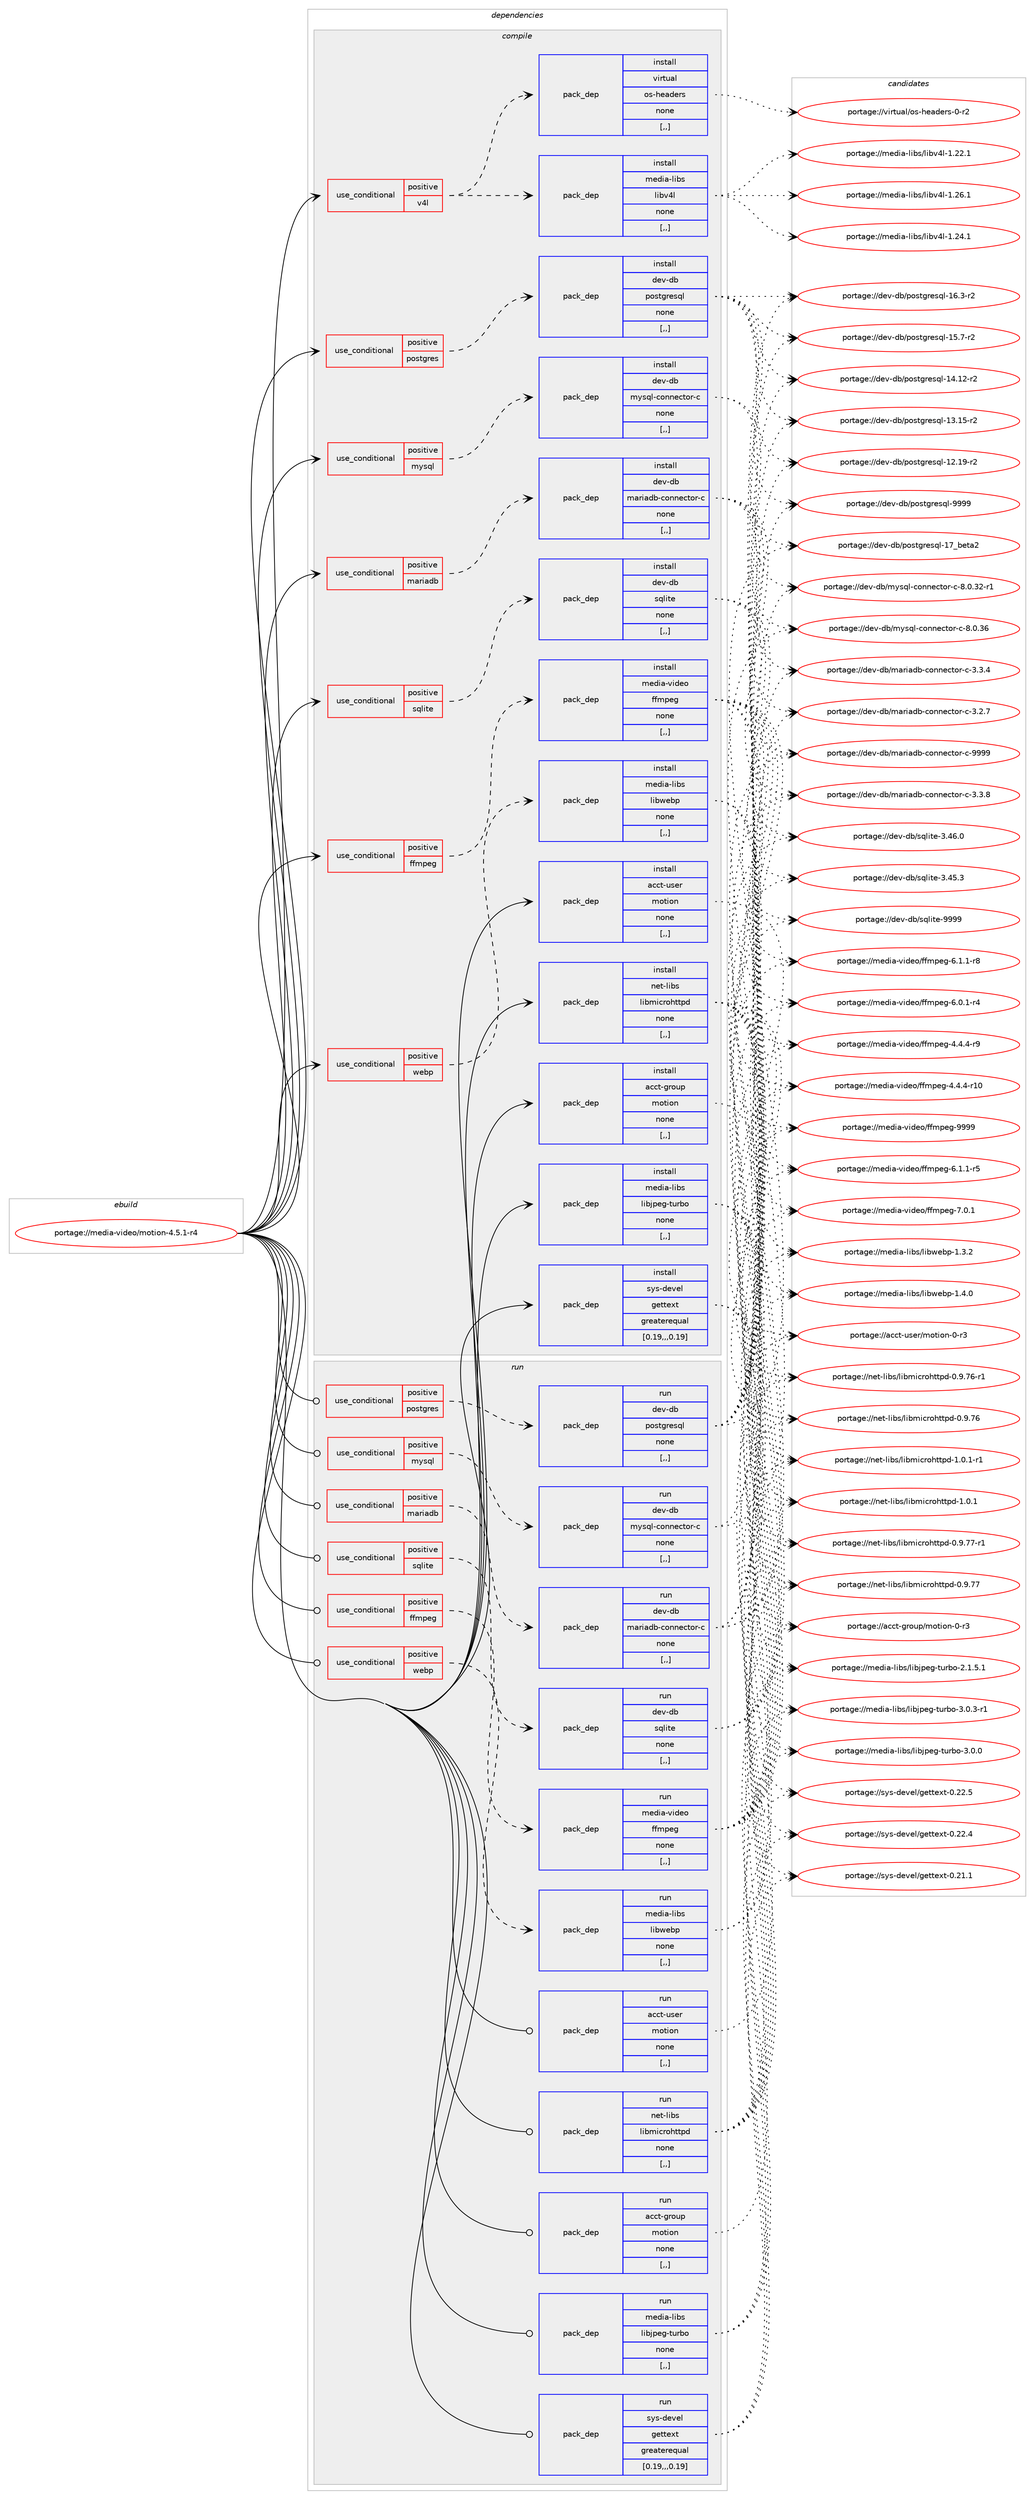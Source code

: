 digraph prolog {

# *************
# Graph options
# *************

newrank=true;
concentrate=true;
compound=true;
graph [rankdir=LR,fontname=Helvetica,fontsize=10,ranksep=1.5];#, ranksep=2.5, nodesep=0.2];
edge  [arrowhead=vee];
node  [fontname=Helvetica,fontsize=10];

# **********
# The ebuild
# **********

subgraph cluster_leftcol {
color=gray;
label=<<i>ebuild</i>>;
id [label="portage://media-video/motion-4.5.1-r4", color=red, width=4, href="../media-video/motion-4.5.1-r4.svg"];
}

# ****************
# The dependencies
# ****************

subgraph cluster_midcol {
color=gray;
label=<<i>dependencies</i>>;
subgraph cluster_compile {
fillcolor="#eeeeee";
style=filled;
label=<<i>compile</i>>;
subgraph cond84220 {
dependency329593 [label=<<TABLE BORDER="0" CELLBORDER="1" CELLSPACING="0" CELLPADDING="4"><TR><TD ROWSPAN="3" CELLPADDING="10">use_conditional</TD></TR><TR><TD>positive</TD></TR><TR><TD>ffmpeg</TD></TR></TABLE>>, shape=none, color=red];
subgraph pack242858 {
dependency329594 [label=<<TABLE BORDER="0" CELLBORDER="1" CELLSPACING="0" CELLPADDING="4" WIDTH="220"><TR><TD ROWSPAN="6" CELLPADDING="30">pack_dep</TD></TR><TR><TD WIDTH="110">install</TD></TR><TR><TD>media-video</TD></TR><TR><TD>ffmpeg</TD></TR><TR><TD>none</TD></TR><TR><TD>[,,]</TD></TR></TABLE>>, shape=none, color=blue];
}
dependency329593:e -> dependency329594:w [weight=20,style="dashed",arrowhead="vee"];
}
id:e -> dependency329593:w [weight=20,style="solid",arrowhead="vee"];
subgraph cond84221 {
dependency329595 [label=<<TABLE BORDER="0" CELLBORDER="1" CELLSPACING="0" CELLPADDING="4"><TR><TD ROWSPAN="3" CELLPADDING="10">use_conditional</TD></TR><TR><TD>positive</TD></TR><TR><TD>mariadb</TD></TR></TABLE>>, shape=none, color=red];
subgraph pack242859 {
dependency329596 [label=<<TABLE BORDER="0" CELLBORDER="1" CELLSPACING="0" CELLPADDING="4" WIDTH="220"><TR><TD ROWSPAN="6" CELLPADDING="30">pack_dep</TD></TR><TR><TD WIDTH="110">install</TD></TR><TR><TD>dev-db</TD></TR><TR><TD>mariadb-connector-c</TD></TR><TR><TD>none</TD></TR><TR><TD>[,,]</TD></TR></TABLE>>, shape=none, color=blue];
}
dependency329595:e -> dependency329596:w [weight=20,style="dashed",arrowhead="vee"];
}
id:e -> dependency329595:w [weight=20,style="solid",arrowhead="vee"];
subgraph cond84222 {
dependency329597 [label=<<TABLE BORDER="0" CELLBORDER="1" CELLSPACING="0" CELLPADDING="4"><TR><TD ROWSPAN="3" CELLPADDING="10">use_conditional</TD></TR><TR><TD>positive</TD></TR><TR><TD>mysql</TD></TR></TABLE>>, shape=none, color=red];
subgraph pack242860 {
dependency329598 [label=<<TABLE BORDER="0" CELLBORDER="1" CELLSPACING="0" CELLPADDING="4" WIDTH="220"><TR><TD ROWSPAN="6" CELLPADDING="30">pack_dep</TD></TR><TR><TD WIDTH="110">install</TD></TR><TR><TD>dev-db</TD></TR><TR><TD>mysql-connector-c</TD></TR><TR><TD>none</TD></TR><TR><TD>[,,]</TD></TR></TABLE>>, shape=none, color=blue];
}
dependency329597:e -> dependency329598:w [weight=20,style="dashed",arrowhead="vee"];
}
id:e -> dependency329597:w [weight=20,style="solid",arrowhead="vee"];
subgraph cond84223 {
dependency329599 [label=<<TABLE BORDER="0" CELLBORDER="1" CELLSPACING="0" CELLPADDING="4"><TR><TD ROWSPAN="3" CELLPADDING="10">use_conditional</TD></TR><TR><TD>positive</TD></TR><TR><TD>postgres</TD></TR></TABLE>>, shape=none, color=red];
subgraph pack242861 {
dependency329600 [label=<<TABLE BORDER="0" CELLBORDER="1" CELLSPACING="0" CELLPADDING="4" WIDTH="220"><TR><TD ROWSPAN="6" CELLPADDING="30">pack_dep</TD></TR><TR><TD WIDTH="110">install</TD></TR><TR><TD>dev-db</TD></TR><TR><TD>postgresql</TD></TR><TR><TD>none</TD></TR><TR><TD>[,,]</TD></TR></TABLE>>, shape=none, color=blue];
}
dependency329599:e -> dependency329600:w [weight=20,style="dashed",arrowhead="vee"];
}
id:e -> dependency329599:w [weight=20,style="solid",arrowhead="vee"];
subgraph cond84224 {
dependency329601 [label=<<TABLE BORDER="0" CELLBORDER="1" CELLSPACING="0" CELLPADDING="4"><TR><TD ROWSPAN="3" CELLPADDING="10">use_conditional</TD></TR><TR><TD>positive</TD></TR><TR><TD>sqlite</TD></TR></TABLE>>, shape=none, color=red];
subgraph pack242862 {
dependency329602 [label=<<TABLE BORDER="0" CELLBORDER="1" CELLSPACING="0" CELLPADDING="4" WIDTH="220"><TR><TD ROWSPAN="6" CELLPADDING="30">pack_dep</TD></TR><TR><TD WIDTH="110">install</TD></TR><TR><TD>dev-db</TD></TR><TR><TD>sqlite</TD></TR><TR><TD>none</TD></TR><TR><TD>[,,]</TD></TR></TABLE>>, shape=none, color=blue];
}
dependency329601:e -> dependency329602:w [weight=20,style="dashed",arrowhead="vee"];
}
id:e -> dependency329601:w [weight=20,style="solid",arrowhead="vee"];
subgraph cond84225 {
dependency329603 [label=<<TABLE BORDER="0" CELLBORDER="1" CELLSPACING="0" CELLPADDING="4"><TR><TD ROWSPAN="3" CELLPADDING="10">use_conditional</TD></TR><TR><TD>positive</TD></TR><TR><TD>v4l</TD></TR></TABLE>>, shape=none, color=red];
subgraph pack242863 {
dependency329604 [label=<<TABLE BORDER="0" CELLBORDER="1" CELLSPACING="0" CELLPADDING="4" WIDTH="220"><TR><TD ROWSPAN="6" CELLPADDING="30">pack_dep</TD></TR><TR><TD WIDTH="110">install</TD></TR><TR><TD>media-libs</TD></TR><TR><TD>libv4l</TD></TR><TR><TD>none</TD></TR><TR><TD>[,,]</TD></TR></TABLE>>, shape=none, color=blue];
}
dependency329603:e -> dependency329604:w [weight=20,style="dashed",arrowhead="vee"];
subgraph pack242864 {
dependency329605 [label=<<TABLE BORDER="0" CELLBORDER="1" CELLSPACING="0" CELLPADDING="4" WIDTH="220"><TR><TD ROWSPAN="6" CELLPADDING="30">pack_dep</TD></TR><TR><TD WIDTH="110">install</TD></TR><TR><TD>virtual</TD></TR><TR><TD>os-headers</TD></TR><TR><TD>none</TD></TR><TR><TD>[,,]</TD></TR></TABLE>>, shape=none, color=blue];
}
dependency329603:e -> dependency329605:w [weight=20,style="dashed",arrowhead="vee"];
}
id:e -> dependency329603:w [weight=20,style="solid",arrowhead="vee"];
subgraph cond84226 {
dependency329606 [label=<<TABLE BORDER="0" CELLBORDER="1" CELLSPACING="0" CELLPADDING="4"><TR><TD ROWSPAN="3" CELLPADDING="10">use_conditional</TD></TR><TR><TD>positive</TD></TR><TR><TD>webp</TD></TR></TABLE>>, shape=none, color=red];
subgraph pack242865 {
dependency329607 [label=<<TABLE BORDER="0" CELLBORDER="1" CELLSPACING="0" CELLPADDING="4" WIDTH="220"><TR><TD ROWSPAN="6" CELLPADDING="30">pack_dep</TD></TR><TR><TD WIDTH="110">install</TD></TR><TR><TD>media-libs</TD></TR><TR><TD>libwebp</TD></TR><TR><TD>none</TD></TR><TR><TD>[,,]</TD></TR></TABLE>>, shape=none, color=blue];
}
dependency329606:e -> dependency329607:w [weight=20,style="dashed",arrowhead="vee"];
}
id:e -> dependency329606:w [weight=20,style="solid",arrowhead="vee"];
subgraph pack242866 {
dependency329608 [label=<<TABLE BORDER="0" CELLBORDER="1" CELLSPACING="0" CELLPADDING="4" WIDTH="220"><TR><TD ROWSPAN="6" CELLPADDING="30">pack_dep</TD></TR><TR><TD WIDTH="110">install</TD></TR><TR><TD>acct-group</TD></TR><TR><TD>motion</TD></TR><TR><TD>none</TD></TR><TR><TD>[,,]</TD></TR></TABLE>>, shape=none, color=blue];
}
id:e -> dependency329608:w [weight=20,style="solid",arrowhead="vee"];
subgraph pack242867 {
dependency329609 [label=<<TABLE BORDER="0" CELLBORDER="1" CELLSPACING="0" CELLPADDING="4" WIDTH="220"><TR><TD ROWSPAN="6" CELLPADDING="30">pack_dep</TD></TR><TR><TD WIDTH="110">install</TD></TR><TR><TD>acct-user</TD></TR><TR><TD>motion</TD></TR><TR><TD>none</TD></TR><TR><TD>[,,]</TD></TR></TABLE>>, shape=none, color=blue];
}
id:e -> dependency329609:w [weight=20,style="solid",arrowhead="vee"];
subgraph pack242868 {
dependency329610 [label=<<TABLE BORDER="0" CELLBORDER="1" CELLSPACING="0" CELLPADDING="4" WIDTH="220"><TR><TD ROWSPAN="6" CELLPADDING="30">pack_dep</TD></TR><TR><TD WIDTH="110">install</TD></TR><TR><TD>media-libs</TD></TR><TR><TD>libjpeg-turbo</TD></TR><TR><TD>none</TD></TR><TR><TD>[,,]</TD></TR></TABLE>>, shape=none, color=blue];
}
id:e -> dependency329610:w [weight=20,style="solid",arrowhead="vee"];
subgraph pack242869 {
dependency329611 [label=<<TABLE BORDER="0" CELLBORDER="1" CELLSPACING="0" CELLPADDING="4" WIDTH="220"><TR><TD ROWSPAN="6" CELLPADDING="30">pack_dep</TD></TR><TR><TD WIDTH="110">install</TD></TR><TR><TD>net-libs</TD></TR><TR><TD>libmicrohttpd</TD></TR><TR><TD>none</TD></TR><TR><TD>[,,]</TD></TR></TABLE>>, shape=none, color=blue];
}
id:e -> dependency329611:w [weight=20,style="solid",arrowhead="vee"];
subgraph pack242870 {
dependency329612 [label=<<TABLE BORDER="0" CELLBORDER="1" CELLSPACING="0" CELLPADDING="4" WIDTH="220"><TR><TD ROWSPAN="6" CELLPADDING="30">pack_dep</TD></TR><TR><TD WIDTH="110">install</TD></TR><TR><TD>sys-devel</TD></TR><TR><TD>gettext</TD></TR><TR><TD>greaterequal</TD></TR><TR><TD>[0.19,,,0.19]</TD></TR></TABLE>>, shape=none, color=blue];
}
id:e -> dependency329612:w [weight=20,style="solid",arrowhead="vee"];
}
subgraph cluster_compileandrun {
fillcolor="#eeeeee";
style=filled;
label=<<i>compile and run</i>>;
}
subgraph cluster_run {
fillcolor="#eeeeee";
style=filled;
label=<<i>run</i>>;
subgraph cond84227 {
dependency329613 [label=<<TABLE BORDER="0" CELLBORDER="1" CELLSPACING="0" CELLPADDING="4"><TR><TD ROWSPAN="3" CELLPADDING="10">use_conditional</TD></TR><TR><TD>positive</TD></TR><TR><TD>ffmpeg</TD></TR></TABLE>>, shape=none, color=red];
subgraph pack242871 {
dependency329614 [label=<<TABLE BORDER="0" CELLBORDER="1" CELLSPACING="0" CELLPADDING="4" WIDTH="220"><TR><TD ROWSPAN="6" CELLPADDING="30">pack_dep</TD></TR><TR><TD WIDTH="110">run</TD></TR><TR><TD>media-video</TD></TR><TR><TD>ffmpeg</TD></TR><TR><TD>none</TD></TR><TR><TD>[,,]</TD></TR></TABLE>>, shape=none, color=blue];
}
dependency329613:e -> dependency329614:w [weight=20,style="dashed",arrowhead="vee"];
}
id:e -> dependency329613:w [weight=20,style="solid",arrowhead="odot"];
subgraph cond84228 {
dependency329615 [label=<<TABLE BORDER="0" CELLBORDER="1" CELLSPACING="0" CELLPADDING="4"><TR><TD ROWSPAN="3" CELLPADDING="10">use_conditional</TD></TR><TR><TD>positive</TD></TR><TR><TD>mariadb</TD></TR></TABLE>>, shape=none, color=red];
subgraph pack242872 {
dependency329616 [label=<<TABLE BORDER="0" CELLBORDER="1" CELLSPACING="0" CELLPADDING="4" WIDTH="220"><TR><TD ROWSPAN="6" CELLPADDING="30">pack_dep</TD></TR><TR><TD WIDTH="110">run</TD></TR><TR><TD>dev-db</TD></TR><TR><TD>mariadb-connector-c</TD></TR><TR><TD>none</TD></TR><TR><TD>[,,]</TD></TR></TABLE>>, shape=none, color=blue];
}
dependency329615:e -> dependency329616:w [weight=20,style="dashed",arrowhead="vee"];
}
id:e -> dependency329615:w [weight=20,style="solid",arrowhead="odot"];
subgraph cond84229 {
dependency329617 [label=<<TABLE BORDER="0" CELLBORDER="1" CELLSPACING="0" CELLPADDING="4"><TR><TD ROWSPAN="3" CELLPADDING="10">use_conditional</TD></TR><TR><TD>positive</TD></TR><TR><TD>mysql</TD></TR></TABLE>>, shape=none, color=red];
subgraph pack242873 {
dependency329618 [label=<<TABLE BORDER="0" CELLBORDER="1" CELLSPACING="0" CELLPADDING="4" WIDTH="220"><TR><TD ROWSPAN="6" CELLPADDING="30">pack_dep</TD></TR><TR><TD WIDTH="110">run</TD></TR><TR><TD>dev-db</TD></TR><TR><TD>mysql-connector-c</TD></TR><TR><TD>none</TD></TR><TR><TD>[,,]</TD></TR></TABLE>>, shape=none, color=blue];
}
dependency329617:e -> dependency329618:w [weight=20,style="dashed",arrowhead="vee"];
}
id:e -> dependency329617:w [weight=20,style="solid",arrowhead="odot"];
subgraph cond84230 {
dependency329619 [label=<<TABLE BORDER="0" CELLBORDER="1" CELLSPACING="0" CELLPADDING="4"><TR><TD ROWSPAN="3" CELLPADDING="10">use_conditional</TD></TR><TR><TD>positive</TD></TR><TR><TD>postgres</TD></TR></TABLE>>, shape=none, color=red];
subgraph pack242874 {
dependency329620 [label=<<TABLE BORDER="0" CELLBORDER="1" CELLSPACING="0" CELLPADDING="4" WIDTH="220"><TR><TD ROWSPAN="6" CELLPADDING="30">pack_dep</TD></TR><TR><TD WIDTH="110">run</TD></TR><TR><TD>dev-db</TD></TR><TR><TD>postgresql</TD></TR><TR><TD>none</TD></TR><TR><TD>[,,]</TD></TR></TABLE>>, shape=none, color=blue];
}
dependency329619:e -> dependency329620:w [weight=20,style="dashed",arrowhead="vee"];
}
id:e -> dependency329619:w [weight=20,style="solid",arrowhead="odot"];
subgraph cond84231 {
dependency329621 [label=<<TABLE BORDER="0" CELLBORDER="1" CELLSPACING="0" CELLPADDING="4"><TR><TD ROWSPAN="3" CELLPADDING="10">use_conditional</TD></TR><TR><TD>positive</TD></TR><TR><TD>sqlite</TD></TR></TABLE>>, shape=none, color=red];
subgraph pack242875 {
dependency329622 [label=<<TABLE BORDER="0" CELLBORDER="1" CELLSPACING="0" CELLPADDING="4" WIDTH="220"><TR><TD ROWSPAN="6" CELLPADDING="30">pack_dep</TD></TR><TR><TD WIDTH="110">run</TD></TR><TR><TD>dev-db</TD></TR><TR><TD>sqlite</TD></TR><TR><TD>none</TD></TR><TR><TD>[,,]</TD></TR></TABLE>>, shape=none, color=blue];
}
dependency329621:e -> dependency329622:w [weight=20,style="dashed",arrowhead="vee"];
}
id:e -> dependency329621:w [weight=20,style="solid",arrowhead="odot"];
subgraph cond84232 {
dependency329623 [label=<<TABLE BORDER="0" CELLBORDER="1" CELLSPACING="0" CELLPADDING="4"><TR><TD ROWSPAN="3" CELLPADDING="10">use_conditional</TD></TR><TR><TD>positive</TD></TR><TR><TD>webp</TD></TR></TABLE>>, shape=none, color=red];
subgraph pack242876 {
dependency329624 [label=<<TABLE BORDER="0" CELLBORDER="1" CELLSPACING="0" CELLPADDING="4" WIDTH="220"><TR><TD ROWSPAN="6" CELLPADDING="30">pack_dep</TD></TR><TR><TD WIDTH="110">run</TD></TR><TR><TD>media-libs</TD></TR><TR><TD>libwebp</TD></TR><TR><TD>none</TD></TR><TR><TD>[,,]</TD></TR></TABLE>>, shape=none, color=blue];
}
dependency329623:e -> dependency329624:w [weight=20,style="dashed",arrowhead="vee"];
}
id:e -> dependency329623:w [weight=20,style="solid",arrowhead="odot"];
subgraph pack242877 {
dependency329625 [label=<<TABLE BORDER="0" CELLBORDER="1" CELLSPACING="0" CELLPADDING="4" WIDTH="220"><TR><TD ROWSPAN="6" CELLPADDING="30">pack_dep</TD></TR><TR><TD WIDTH="110">run</TD></TR><TR><TD>acct-group</TD></TR><TR><TD>motion</TD></TR><TR><TD>none</TD></TR><TR><TD>[,,]</TD></TR></TABLE>>, shape=none, color=blue];
}
id:e -> dependency329625:w [weight=20,style="solid",arrowhead="odot"];
subgraph pack242878 {
dependency329626 [label=<<TABLE BORDER="0" CELLBORDER="1" CELLSPACING="0" CELLPADDING="4" WIDTH="220"><TR><TD ROWSPAN="6" CELLPADDING="30">pack_dep</TD></TR><TR><TD WIDTH="110">run</TD></TR><TR><TD>acct-user</TD></TR><TR><TD>motion</TD></TR><TR><TD>none</TD></TR><TR><TD>[,,]</TD></TR></TABLE>>, shape=none, color=blue];
}
id:e -> dependency329626:w [weight=20,style="solid",arrowhead="odot"];
subgraph pack242879 {
dependency329627 [label=<<TABLE BORDER="0" CELLBORDER="1" CELLSPACING="0" CELLPADDING="4" WIDTH="220"><TR><TD ROWSPAN="6" CELLPADDING="30">pack_dep</TD></TR><TR><TD WIDTH="110">run</TD></TR><TR><TD>media-libs</TD></TR><TR><TD>libjpeg-turbo</TD></TR><TR><TD>none</TD></TR><TR><TD>[,,]</TD></TR></TABLE>>, shape=none, color=blue];
}
id:e -> dependency329627:w [weight=20,style="solid",arrowhead="odot"];
subgraph pack242880 {
dependency329628 [label=<<TABLE BORDER="0" CELLBORDER="1" CELLSPACING="0" CELLPADDING="4" WIDTH="220"><TR><TD ROWSPAN="6" CELLPADDING="30">pack_dep</TD></TR><TR><TD WIDTH="110">run</TD></TR><TR><TD>net-libs</TD></TR><TR><TD>libmicrohttpd</TD></TR><TR><TD>none</TD></TR><TR><TD>[,,]</TD></TR></TABLE>>, shape=none, color=blue];
}
id:e -> dependency329628:w [weight=20,style="solid",arrowhead="odot"];
subgraph pack242881 {
dependency329629 [label=<<TABLE BORDER="0" CELLBORDER="1" CELLSPACING="0" CELLPADDING="4" WIDTH="220"><TR><TD ROWSPAN="6" CELLPADDING="30">pack_dep</TD></TR><TR><TD WIDTH="110">run</TD></TR><TR><TD>sys-devel</TD></TR><TR><TD>gettext</TD></TR><TR><TD>greaterequal</TD></TR><TR><TD>[0.19,,,0.19]</TD></TR></TABLE>>, shape=none, color=blue];
}
id:e -> dependency329629:w [weight=20,style="solid",arrowhead="odot"];
}
}

# **************
# The candidates
# **************

subgraph cluster_choices {
rank=same;
color=gray;
label=<<i>candidates</i>>;

subgraph choice242858 {
color=black;
nodesep=1;
choice1091011001059745118105100101111471021021091121011034557575757 [label="portage://media-video/ffmpeg-9999", color=red, width=4,href="../media-video/ffmpeg-9999.svg"];
choice109101100105974511810510010111147102102109112101103455546484649 [label="portage://media-video/ffmpeg-7.0.1", color=red, width=4,href="../media-video/ffmpeg-7.0.1.svg"];
choice1091011001059745118105100101111471021021091121011034554464946494511456 [label="portage://media-video/ffmpeg-6.1.1-r8", color=red, width=4,href="../media-video/ffmpeg-6.1.1-r8.svg"];
choice1091011001059745118105100101111471021021091121011034554464946494511453 [label="portage://media-video/ffmpeg-6.1.1-r5", color=red, width=4,href="../media-video/ffmpeg-6.1.1-r5.svg"];
choice1091011001059745118105100101111471021021091121011034554464846494511452 [label="portage://media-video/ffmpeg-6.0.1-r4", color=red, width=4,href="../media-video/ffmpeg-6.0.1-r4.svg"];
choice1091011001059745118105100101111471021021091121011034552465246524511457 [label="portage://media-video/ffmpeg-4.4.4-r9", color=red, width=4,href="../media-video/ffmpeg-4.4.4-r9.svg"];
choice109101100105974511810510010111147102102109112101103455246524652451144948 [label="portage://media-video/ffmpeg-4.4.4-r10", color=red, width=4,href="../media-video/ffmpeg-4.4.4-r10.svg"];
dependency329594:e -> choice1091011001059745118105100101111471021021091121011034557575757:w [style=dotted,weight="100"];
dependency329594:e -> choice109101100105974511810510010111147102102109112101103455546484649:w [style=dotted,weight="100"];
dependency329594:e -> choice1091011001059745118105100101111471021021091121011034554464946494511456:w [style=dotted,weight="100"];
dependency329594:e -> choice1091011001059745118105100101111471021021091121011034554464946494511453:w [style=dotted,weight="100"];
dependency329594:e -> choice1091011001059745118105100101111471021021091121011034554464846494511452:w [style=dotted,weight="100"];
dependency329594:e -> choice1091011001059745118105100101111471021021091121011034552465246524511457:w [style=dotted,weight="100"];
dependency329594:e -> choice109101100105974511810510010111147102102109112101103455246524652451144948:w [style=dotted,weight="100"];
}
subgraph choice242859 {
color=black;
nodesep=1;
choice10010111845100984710997114105971009845991111101101019911611111445994557575757 [label="portage://dev-db/mariadb-connector-c-9999", color=red, width=4,href="../dev-db/mariadb-connector-c-9999.svg"];
choice1001011184510098471099711410597100984599111110110101991161111144599455146514656 [label="portage://dev-db/mariadb-connector-c-3.3.8", color=red, width=4,href="../dev-db/mariadb-connector-c-3.3.8.svg"];
choice1001011184510098471099711410597100984599111110110101991161111144599455146514652 [label="portage://dev-db/mariadb-connector-c-3.3.4", color=red, width=4,href="../dev-db/mariadb-connector-c-3.3.4.svg"];
choice1001011184510098471099711410597100984599111110110101991161111144599455146504655 [label="portage://dev-db/mariadb-connector-c-3.2.7", color=red, width=4,href="../dev-db/mariadb-connector-c-3.2.7.svg"];
dependency329596:e -> choice10010111845100984710997114105971009845991111101101019911611111445994557575757:w [style=dotted,weight="100"];
dependency329596:e -> choice1001011184510098471099711410597100984599111110110101991161111144599455146514656:w [style=dotted,weight="100"];
dependency329596:e -> choice1001011184510098471099711410597100984599111110110101991161111144599455146514652:w [style=dotted,weight="100"];
dependency329596:e -> choice1001011184510098471099711410597100984599111110110101991161111144599455146504655:w [style=dotted,weight="100"];
}
subgraph choice242860 {
color=black;
nodesep=1;
choice100101118451009847109121115113108459911111011010199116111114459945564648465154 [label="portage://dev-db/mysql-connector-c-8.0.36", color=red, width=4,href="../dev-db/mysql-connector-c-8.0.36.svg"];
choice1001011184510098471091211151131084599111110110101991161111144599455646484651504511449 [label="portage://dev-db/mysql-connector-c-8.0.32-r1", color=red, width=4,href="../dev-db/mysql-connector-c-8.0.32-r1.svg"];
dependency329598:e -> choice100101118451009847109121115113108459911111011010199116111114459945564648465154:w [style=dotted,weight="100"];
dependency329598:e -> choice1001011184510098471091211151131084599111110110101991161111144599455646484651504511449:w [style=dotted,weight="100"];
}
subgraph choice242861 {
color=black;
nodesep=1;
choice1001011184510098471121111151161031141011151131084557575757 [label="portage://dev-db/postgresql-9999", color=red, width=4,href="../dev-db/postgresql-9999.svg"];
choice10010111845100984711211111511610311410111511310845495595981011169750 [label="portage://dev-db/postgresql-17_beta2", color=red, width=4,href="../dev-db/postgresql-17_beta2.svg"];
choice10010111845100984711211111511610311410111511310845495446514511450 [label="portage://dev-db/postgresql-16.3-r2", color=red, width=4,href="../dev-db/postgresql-16.3-r2.svg"];
choice10010111845100984711211111511610311410111511310845495346554511450 [label="portage://dev-db/postgresql-15.7-r2", color=red, width=4,href="../dev-db/postgresql-15.7-r2.svg"];
choice1001011184510098471121111151161031141011151131084549524649504511450 [label="portage://dev-db/postgresql-14.12-r2", color=red, width=4,href="../dev-db/postgresql-14.12-r2.svg"];
choice1001011184510098471121111151161031141011151131084549514649534511450 [label="portage://dev-db/postgresql-13.15-r2", color=red, width=4,href="../dev-db/postgresql-13.15-r2.svg"];
choice1001011184510098471121111151161031141011151131084549504649574511450 [label="portage://dev-db/postgresql-12.19-r2", color=red, width=4,href="../dev-db/postgresql-12.19-r2.svg"];
dependency329600:e -> choice1001011184510098471121111151161031141011151131084557575757:w [style=dotted,weight="100"];
dependency329600:e -> choice10010111845100984711211111511610311410111511310845495595981011169750:w [style=dotted,weight="100"];
dependency329600:e -> choice10010111845100984711211111511610311410111511310845495446514511450:w [style=dotted,weight="100"];
dependency329600:e -> choice10010111845100984711211111511610311410111511310845495346554511450:w [style=dotted,weight="100"];
dependency329600:e -> choice1001011184510098471121111151161031141011151131084549524649504511450:w [style=dotted,weight="100"];
dependency329600:e -> choice1001011184510098471121111151161031141011151131084549514649534511450:w [style=dotted,weight="100"];
dependency329600:e -> choice1001011184510098471121111151161031141011151131084549504649574511450:w [style=dotted,weight="100"];
}
subgraph choice242862 {
color=black;
nodesep=1;
choice1001011184510098471151131081051161014557575757 [label="portage://dev-db/sqlite-9999", color=red, width=4,href="../dev-db/sqlite-9999.svg"];
choice10010111845100984711511310810511610145514652544648 [label="portage://dev-db/sqlite-3.46.0", color=red, width=4,href="../dev-db/sqlite-3.46.0.svg"];
choice10010111845100984711511310810511610145514652534651 [label="portage://dev-db/sqlite-3.45.3", color=red, width=4,href="../dev-db/sqlite-3.45.3.svg"];
dependency329602:e -> choice1001011184510098471151131081051161014557575757:w [style=dotted,weight="100"];
dependency329602:e -> choice10010111845100984711511310810511610145514652544648:w [style=dotted,weight="100"];
dependency329602:e -> choice10010111845100984711511310810511610145514652534651:w [style=dotted,weight="100"];
}
subgraph choice242863 {
color=black;
nodesep=1;
choice10910110010597451081059811547108105981185210845494650544649 [label="portage://media-libs/libv4l-1.26.1", color=red, width=4,href="../media-libs/libv4l-1.26.1.svg"];
choice10910110010597451081059811547108105981185210845494650524649 [label="portage://media-libs/libv4l-1.24.1", color=red, width=4,href="../media-libs/libv4l-1.24.1.svg"];
choice10910110010597451081059811547108105981185210845494650504649 [label="portage://media-libs/libv4l-1.22.1", color=red, width=4,href="../media-libs/libv4l-1.22.1.svg"];
dependency329604:e -> choice10910110010597451081059811547108105981185210845494650544649:w [style=dotted,weight="100"];
dependency329604:e -> choice10910110010597451081059811547108105981185210845494650524649:w [style=dotted,weight="100"];
dependency329604:e -> choice10910110010597451081059811547108105981185210845494650504649:w [style=dotted,weight="100"];
}
subgraph choice242864 {
color=black;
nodesep=1;
choice1181051141161179710847111115451041019710010111411545484511450 [label="portage://virtual/os-headers-0-r2", color=red, width=4,href="../virtual/os-headers-0-r2.svg"];
dependency329605:e -> choice1181051141161179710847111115451041019710010111411545484511450:w [style=dotted,weight="100"];
}
subgraph choice242865 {
color=black;
nodesep=1;
choice109101100105974510810598115471081059811910198112454946524648 [label="portage://media-libs/libwebp-1.4.0", color=red, width=4,href="../media-libs/libwebp-1.4.0.svg"];
choice109101100105974510810598115471081059811910198112454946514650 [label="portage://media-libs/libwebp-1.3.2", color=red, width=4,href="../media-libs/libwebp-1.3.2.svg"];
dependency329607:e -> choice109101100105974510810598115471081059811910198112454946524648:w [style=dotted,weight="100"];
dependency329607:e -> choice109101100105974510810598115471081059811910198112454946514650:w [style=dotted,weight="100"];
}
subgraph choice242866 {
color=black;
nodesep=1;
choice979999116451031141111171124710911111610511111045484511451 [label="portage://acct-group/motion-0-r3", color=red, width=4,href="../acct-group/motion-0-r3.svg"];
dependency329608:e -> choice979999116451031141111171124710911111610511111045484511451:w [style=dotted,weight="100"];
}
subgraph choice242867 {
color=black;
nodesep=1;
choice979999116451171151011144710911111610511111045484511451 [label="portage://acct-user/motion-0-r3", color=red, width=4,href="../acct-user/motion-0-r3.svg"];
dependency329609:e -> choice979999116451171151011144710911111610511111045484511451:w [style=dotted,weight="100"];
}
subgraph choice242868 {
color=black;
nodesep=1;
choice109101100105974510810598115471081059810611210110345116117114981114551464846514511449 [label="portage://media-libs/libjpeg-turbo-3.0.3-r1", color=red, width=4,href="../media-libs/libjpeg-turbo-3.0.3-r1.svg"];
choice10910110010597451081059811547108105981061121011034511611711498111455146484648 [label="portage://media-libs/libjpeg-turbo-3.0.0", color=red, width=4,href="../media-libs/libjpeg-turbo-3.0.0.svg"];
choice109101100105974510810598115471081059810611210110345116117114981114550464946534649 [label="portage://media-libs/libjpeg-turbo-2.1.5.1", color=red, width=4,href="../media-libs/libjpeg-turbo-2.1.5.1.svg"];
dependency329610:e -> choice109101100105974510810598115471081059810611210110345116117114981114551464846514511449:w [style=dotted,weight="100"];
dependency329610:e -> choice10910110010597451081059811547108105981061121011034511611711498111455146484648:w [style=dotted,weight="100"];
dependency329610:e -> choice109101100105974510810598115471081059810611210110345116117114981114550464946534649:w [style=dotted,weight="100"];
}
subgraph choice242869 {
color=black;
nodesep=1;
choice11010111645108105981154710810598109105991141111041161161121004549464846494511449 [label="portage://net-libs/libmicrohttpd-1.0.1-r1", color=red, width=4,href="../net-libs/libmicrohttpd-1.0.1-r1.svg"];
choice1101011164510810598115471081059810910599114111104116116112100454946484649 [label="portage://net-libs/libmicrohttpd-1.0.1", color=red, width=4,href="../net-libs/libmicrohttpd-1.0.1.svg"];
choice1101011164510810598115471081059810910599114111104116116112100454846574655554511449 [label="portage://net-libs/libmicrohttpd-0.9.77-r1", color=red, width=4,href="../net-libs/libmicrohttpd-0.9.77-r1.svg"];
choice110101116451081059811547108105981091059911411110411611611210045484657465555 [label="portage://net-libs/libmicrohttpd-0.9.77", color=red, width=4,href="../net-libs/libmicrohttpd-0.9.77.svg"];
choice1101011164510810598115471081059810910599114111104116116112100454846574655544511449 [label="portage://net-libs/libmicrohttpd-0.9.76-r1", color=red, width=4,href="../net-libs/libmicrohttpd-0.9.76-r1.svg"];
choice110101116451081059811547108105981091059911411110411611611210045484657465554 [label="portage://net-libs/libmicrohttpd-0.9.76", color=red, width=4,href="../net-libs/libmicrohttpd-0.9.76.svg"];
dependency329611:e -> choice11010111645108105981154710810598109105991141111041161161121004549464846494511449:w [style=dotted,weight="100"];
dependency329611:e -> choice1101011164510810598115471081059810910599114111104116116112100454946484649:w [style=dotted,weight="100"];
dependency329611:e -> choice1101011164510810598115471081059810910599114111104116116112100454846574655554511449:w [style=dotted,weight="100"];
dependency329611:e -> choice110101116451081059811547108105981091059911411110411611611210045484657465555:w [style=dotted,weight="100"];
dependency329611:e -> choice1101011164510810598115471081059810910599114111104116116112100454846574655544511449:w [style=dotted,weight="100"];
dependency329611:e -> choice110101116451081059811547108105981091059911411110411611611210045484657465554:w [style=dotted,weight="100"];
}
subgraph choice242870 {
color=black;
nodesep=1;
choice115121115451001011181011084710310111611610112011645484650504653 [label="portage://sys-devel/gettext-0.22.5", color=red, width=4,href="../sys-devel/gettext-0.22.5.svg"];
choice115121115451001011181011084710310111611610112011645484650504652 [label="portage://sys-devel/gettext-0.22.4", color=red, width=4,href="../sys-devel/gettext-0.22.4.svg"];
choice115121115451001011181011084710310111611610112011645484650494649 [label="portage://sys-devel/gettext-0.21.1", color=red, width=4,href="../sys-devel/gettext-0.21.1.svg"];
dependency329612:e -> choice115121115451001011181011084710310111611610112011645484650504653:w [style=dotted,weight="100"];
dependency329612:e -> choice115121115451001011181011084710310111611610112011645484650504652:w [style=dotted,weight="100"];
dependency329612:e -> choice115121115451001011181011084710310111611610112011645484650494649:w [style=dotted,weight="100"];
}
subgraph choice242871 {
color=black;
nodesep=1;
choice1091011001059745118105100101111471021021091121011034557575757 [label="portage://media-video/ffmpeg-9999", color=red, width=4,href="../media-video/ffmpeg-9999.svg"];
choice109101100105974511810510010111147102102109112101103455546484649 [label="portage://media-video/ffmpeg-7.0.1", color=red, width=4,href="../media-video/ffmpeg-7.0.1.svg"];
choice1091011001059745118105100101111471021021091121011034554464946494511456 [label="portage://media-video/ffmpeg-6.1.1-r8", color=red, width=4,href="../media-video/ffmpeg-6.1.1-r8.svg"];
choice1091011001059745118105100101111471021021091121011034554464946494511453 [label="portage://media-video/ffmpeg-6.1.1-r5", color=red, width=4,href="../media-video/ffmpeg-6.1.1-r5.svg"];
choice1091011001059745118105100101111471021021091121011034554464846494511452 [label="portage://media-video/ffmpeg-6.0.1-r4", color=red, width=4,href="../media-video/ffmpeg-6.0.1-r4.svg"];
choice1091011001059745118105100101111471021021091121011034552465246524511457 [label="portage://media-video/ffmpeg-4.4.4-r9", color=red, width=4,href="../media-video/ffmpeg-4.4.4-r9.svg"];
choice109101100105974511810510010111147102102109112101103455246524652451144948 [label="portage://media-video/ffmpeg-4.4.4-r10", color=red, width=4,href="../media-video/ffmpeg-4.4.4-r10.svg"];
dependency329614:e -> choice1091011001059745118105100101111471021021091121011034557575757:w [style=dotted,weight="100"];
dependency329614:e -> choice109101100105974511810510010111147102102109112101103455546484649:w [style=dotted,weight="100"];
dependency329614:e -> choice1091011001059745118105100101111471021021091121011034554464946494511456:w [style=dotted,weight="100"];
dependency329614:e -> choice1091011001059745118105100101111471021021091121011034554464946494511453:w [style=dotted,weight="100"];
dependency329614:e -> choice1091011001059745118105100101111471021021091121011034554464846494511452:w [style=dotted,weight="100"];
dependency329614:e -> choice1091011001059745118105100101111471021021091121011034552465246524511457:w [style=dotted,weight="100"];
dependency329614:e -> choice109101100105974511810510010111147102102109112101103455246524652451144948:w [style=dotted,weight="100"];
}
subgraph choice242872 {
color=black;
nodesep=1;
choice10010111845100984710997114105971009845991111101101019911611111445994557575757 [label="portage://dev-db/mariadb-connector-c-9999", color=red, width=4,href="../dev-db/mariadb-connector-c-9999.svg"];
choice1001011184510098471099711410597100984599111110110101991161111144599455146514656 [label="portage://dev-db/mariadb-connector-c-3.3.8", color=red, width=4,href="../dev-db/mariadb-connector-c-3.3.8.svg"];
choice1001011184510098471099711410597100984599111110110101991161111144599455146514652 [label="portage://dev-db/mariadb-connector-c-3.3.4", color=red, width=4,href="../dev-db/mariadb-connector-c-3.3.4.svg"];
choice1001011184510098471099711410597100984599111110110101991161111144599455146504655 [label="portage://dev-db/mariadb-connector-c-3.2.7", color=red, width=4,href="../dev-db/mariadb-connector-c-3.2.7.svg"];
dependency329616:e -> choice10010111845100984710997114105971009845991111101101019911611111445994557575757:w [style=dotted,weight="100"];
dependency329616:e -> choice1001011184510098471099711410597100984599111110110101991161111144599455146514656:w [style=dotted,weight="100"];
dependency329616:e -> choice1001011184510098471099711410597100984599111110110101991161111144599455146514652:w [style=dotted,weight="100"];
dependency329616:e -> choice1001011184510098471099711410597100984599111110110101991161111144599455146504655:w [style=dotted,weight="100"];
}
subgraph choice242873 {
color=black;
nodesep=1;
choice100101118451009847109121115113108459911111011010199116111114459945564648465154 [label="portage://dev-db/mysql-connector-c-8.0.36", color=red, width=4,href="../dev-db/mysql-connector-c-8.0.36.svg"];
choice1001011184510098471091211151131084599111110110101991161111144599455646484651504511449 [label="portage://dev-db/mysql-connector-c-8.0.32-r1", color=red, width=4,href="../dev-db/mysql-connector-c-8.0.32-r1.svg"];
dependency329618:e -> choice100101118451009847109121115113108459911111011010199116111114459945564648465154:w [style=dotted,weight="100"];
dependency329618:e -> choice1001011184510098471091211151131084599111110110101991161111144599455646484651504511449:w [style=dotted,weight="100"];
}
subgraph choice242874 {
color=black;
nodesep=1;
choice1001011184510098471121111151161031141011151131084557575757 [label="portage://dev-db/postgresql-9999", color=red, width=4,href="../dev-db/postgresql-9999.svg"];
choice10010111845100984711211111511610311410111511310845495595981011169750 [label="portage://dev-db/postgresql-17_beta2", color=red, width=4,href="../dev-db/postgresql-17_beta2.svg"];
choice10010111845100984711211111511610311410111511310845495446514511450 [label="portage://dev-db/postgresql-16.3-r2", color=red, width=4,href="../dev-db/postgresql-16.3-r2.svg"];
choice10010111845100984711211111511610311410111511310845495346554511450 [label="portage://dev-db/postgresql-15.7-r2", color=red, width=4,href="../dev-db/postgresql-15.7-r2.svg"];
choice1001011184510098471121111151161031141011151131084549524649504511450 [label="portage://dev-db/postgresql-14.12-r2", color=red, width=4,href="../dev-db/postgresql-14.12-r2.svg"];
choice1001011184510098471121111151161031141011151131084549514649534511450 [label="portage://dev-db/postgresql-13.15-r2", color=red, width=4,href="../dev-db/postgresql-13.15-r2.svg"];
choice1001011184510098471121111151161031141011151131084549504649574511450 [label="portage://dev-db/postgresql-12.19-r2", color=red, width=4,href="../dev-db/postgresql-12.19-r2.svg"];
dependency329620:e -> choice1001011184510098471121111151161031141011151131084557575757:w [style=dotted,weight="100"];
dependency329620:e -> choice10010111845100984711211111511610311410111511310845495595981011169750:w [style=dotted,weight="100"];
dependency329620:e -> choice10010111845100984711211111511610311410111511310845495446514511450:w [style=dotted,weight="100"];
dependency329620:e -> choice10010111845100984711211111511610311410111511310845495346554511450:w [style=dotted,weight="100"];
dependency329620:e -> choice1001011184510098471121111151161031141011151131084549524649504511450:w [style=dotted,weight="100"];
dependency329620:e -> choice1001011184510098471121111151161031141011151131084549514649534511450:w [style=dotted,weight="100"];
dependency329620:e -> choice1001011184510098471121111151161031141011151131084549504649574511450:w [style=dotted,weight="100"];
}
subgraph choice242875 {
color=black;
nodesep=1;
choice1001011184510098471151131081051161014557575757 [label="portage://dev-db/sqlite-9999", color=red, width=4,href="../dev-db/sqlite-9999.svg"];
choice10010111845100984711511310810511610145514652544648 [label="portage://dev-db/sqlite-3.46.0", color=red, width=4,href="../dev-db/sqlite-3.46.0.svg"];
choice10010111845100984711511310810511610145514652534651 [label="portage://dev-db/sqlite-3.45.3", color=red, width=4,href="../dev-db/sqlite-3.45.3.svg"];
dependency329622:e -> choice1001011184510098471151131081051161014557575757:w [style=dotted,weight="100"];
dependency329622:e -> choice10010111845100984711511310810511610145514652544648:w [style=dotted,weight="100"];
dependency329622:e -> choice10010111845100984711511310810511610145514652534651:w [style=dotted,weight="100"];
}
subgraph choice242876 {
color=black;
nodesep=1;
choice109101100105974510810598115471081059811910198112454946524648 [label="portage://media-libs/libwebp-1.4.0", color=red, width=4,href="../media-libs/libwebp-1.4.0.svg"];
choice109101100105974510810598115471081059811910198112454946514650 [label="portage://media-libs/libwebp-1.3.2", color=red, width=4,href="../media-libs/libwebp-1.3.2.svg"];
dependency329624:e -> choice109101100105974510810598115471081059811910198112454946524648:w [style=dotted,weight="100"];
dependency329624:e -> choice109101100105974510810598115471081059811910198112454946514650:w [style=dotted,weight="100"];
}
subgraph choice242877 {
color=black;
nodesep=1;
choice979999116451031141111171124710911111610511111045484511451 [label="portage://acct-group/motion-0-r3", color=red, width=4,href="../acct-group/motion-0-r3.svg"];
dependency329625:e -> choice979999116451031141111171124710911111610511111045484511451:w [style=dotted,weight="100"];
}
subgraph choice242878 {
color=black;
nodesep=1;
choice979999116451171151011144710911111610511111045484511451 [label="portage://acct-user/motion-0-r3", color=red, width=4,href="../acct-user/motion-0-r3.svg"];
dependency329626:e -> choice979999116451171151011144710911111610511111045484511451:w [style=dotted,weight="100"];
}
subgraph choice242879 {
color=black;
nodesep=1;
choice109101100105974510810598115471081059810611210110345116117114981114551464846514511449 [label="portage://media-libs/libjpeg-turbo-3.0.3-r1", color=red, width=4,href="../media-libs/libjpeg-turbo-3.0.3-r1.svg"];
choice10910110010597451081059811547108105981061121011034511611711498111455146484648 [label="portage://media-libs/libjpeg-turbo-3.0.0", color=red, width=4,href="../media-libs/libjpeg-turbo-3.0.0.svg"];
choice109101100105974510810598115471081059810611210110345116117114981114550464946534649 [label="portage://media-libs/libjpeg-turbo-2.1.5.1", color=red, width=4,href="../media-libs/libjpeg-turbo-2.1.5.1.svg"];
dependency329627:e -> choice109101100105974510810598115471081059810611210110345116117114981114551464846514511449:w [style=dotted,weight="100"];
dependency329627:e -> choice10910110010597451081059811547108105981061121011034511611711498111455146484648:w [style=dotted,weight="100"];
dependency329627:e -> choice109101100105974510810598115471081059810611210110345116117114981114550464946534649:w [style=dotted,weight="100"];
}
subgraph choice242880 {
color=black;
nodesep=1;
choice11010111645108105981154710810598109105991141111041161161121004549464846494511449 [label="portage://net-libs/libmicrohttpd-1.0.1-r1", color=red, width=4,href="../net-libs/libmicrohttpd-1.0.1-r1.svg"];
choice1101011164510810598115471081059810910599114111104116116112100454946484649 [label="portage://net-libs/libmicrohttpd-1.0.1", color=red, width=4,href="../net-libs/libmicrohttpd-1.0.1.svg"];
choice1101011164510810598115471081059810910599114111104116116112100454846574655554511449 [label="portage://net-libs/libmicrohttpd-0.9.77-r1", color=red, width=4,href="../net-libs/libmicrohttpd-0.9.77-r1.svg"];
choice110101116451081059811547108105981091059911411110411611611210045484657465555 [label="portage://net-libs/libmicrohttpd-0.9.77", color=red, width=4,href="../net-libs/libmicrohttpd-0.9.77.svg"];
choice1101011164510810598115471081059810910599114111104116116112100454846574655544511449 [label="portage://net-libs/libmicrohttpd-0.9.76-r1", color=red, width=4,href="../net-libs/libmicrohttpd-0.9.76-r1.svg"];
choice110101116451081059811547108105981091059911411110411611611210045484657465554 [label="portage://net-libs/libmicrohttpd-0.9.76", color=red, width=4,href="../net-libs/libmicrohttpd-0.9.76.svg"];
dependency329628:e -> choice11010111645108105981154710810598109105991141111041161161121004549464846494511449:w [style=dotted,weight="100"];
dependency329628:e -> choice1101011164510810598115471081059810910599114111104116116112100454946484649:w [style=dotted,weight="100"];
dependency329628:e -> choice1101011164510810598115471081059810910599114111104116116112100454846574655554511449:w [style=dotted,weight="100"];
dependency329628:e -> choice110101116451081059811547108105981091059911411110411611611210045484657465555:w [style=dotted,weight="100"];
dependency329628:e -> choice1101011164510810598115471081059810910599114111104116116112100454846574655544511449:w [style=dotted,weight="100"];
dependency329628:e -> choice110101116451081059811547108105981091059911411110411611611210045484657465554:w [style=dotted,weight="100"];
}
subgraph choice242881 {
color=black;
nodesep=1;
choice115121115451001011181011084710310111611610112011645484650504653 [label="portage://sys-devel/gettext-0.22.5", color=red, width=4,href="../sys-devel/gettext-0.22.5.svg"];
choice115121115451001011181011084710310111611610112011645484650504652 [label="portage://sys-devel/gettext-0.22.4", color=red, width=4,href="../sys-devel/gettext-0.22.4.svg"];
choice115121115451001011181011084710310111611610112011645484650494649 [label="portage://sys-devel/gettext-0.21.1", color=red, width=4,href="../sys-devel/gettext-0.21.1.svg"];
dependency329629:e -> choice115121115451001011181011084710310111611610112011645484650504653:w [style=dotted,weight="100"];
dependency329629:e -> choice115121115451001011181011084710310111611610112011645484650504652:w [style=dotted,weight="100"];
dependency329629:e -> choice115121115451001011181011084710310111611610112011645484650494649:w [style=dotted,weight="100"];
}
}

}
